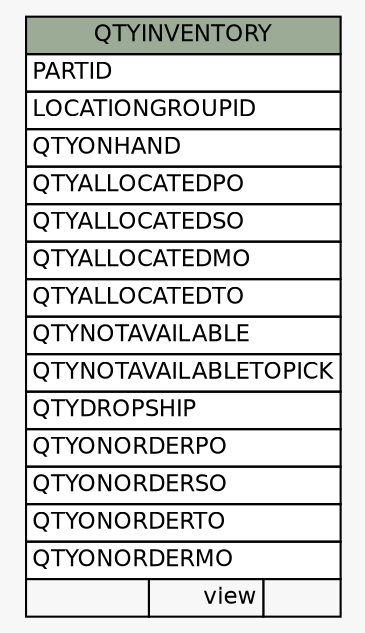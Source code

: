 // dot 2.26.3 on Linux 3.5.0-34-generic
// SchemaSpy rev 590
digraph "QTYINVENTORY" {
  graph [
    rankdir="RL"
    bgcolor="#f7f7f7"
    nodesep="0.18"
    ranksep="0.46"
    fontname="Helvetica"
    fontsize="11"
  ];
  node [
    fontname="Helvetica"
    fontsize="11"
    shape="plaintext"
  ];
  edge [
    arrowsize="0.8"
  ];
  "QTYINVENTORY" [
    label=<
    <TABLE BORDER="0" CELLBORDER="1" CELLSPACING="0" BGCOLOR="#ffffff">
      <TR><TD COLSPAN="3" BGCOLOR="#9bab96" ALIGN="CENTER">QTYINVENTORY</TD></TR>
      <TR><TD PORT="PARTID" COLSPAN="3" ALIGN="LEFT">PARTID</TD></TR>
      <TR><TD PORT="LOCATIONGROUPID" COLSPAN="3" ALIGN="LEFT">LOCATIONGROUPID</TD></TR>
      <TR><TD PORT="QTYONHAND" COLSPAN="3" ALIGN="LEFT">QTYONHAND</TD></TR>
      <TR><TD PORT="QTYALLOCATEDPO" COLSPAN="3" ALIGN="LEFT">QTYALLOCATEDPO</TD></TR>
      <TR><TD PORT="QTYALLOCATEDSO" COLSPAN="3" ALIGN="LEFT">QTYALLOCATEDSO</TD></TR>
      <TR><TD PORT="QTYALLOCATEDMO" COLSPAN="3" ALIGN="LEFT">QTYALLOCATEDMO</TD></TR>
      <TR><TD PORT="QTYALLOCATEDTO" COLSPAN="3" ALIGN="LEFT">QTYALLOCATEDTO</TD></TR>
      <TR><TD PORT="QTYNOTAVAILABLE" COLSPAN="3" ALIGN="LEFT">QTYNOTAVAILABLE</TD></TR>
      <TR><TD PORT="QTYNOTAVAILABLETOPICK" COLSPAN="3" ALIGN="LEFT">QTYNOTAVAILABLETOPICK</TD></TR>
      <TR><TD PORT="QTYDROPSHIP" COLSPAN="3" ALIGN="LEFT">QTYDROPSHIP</TD></TR>
      <TR><TD PORT="QTYONORDERPO" COLSPAN="3" ALIGN="LEFT">QTYONORDERPO</TD></TR>
      <TR><TD PORT="QTYONORDERSO" COLSPAN="3" ALIGN="LEFT">QTYONORDERSO</TD></TR>
      <TR><TD PORT="QTYONORDERTO" COLSPAN="3" ALIGN="LEFT">QTYONORDERTO</TD></TR>
      <TR><TD PORT="QTYONORDERMO" COLSPAN="3" ALIGN="LEFT">QTYONORDERMO</TD></TR>
      <TR><TD ALIGN="LEFT" BGCOLOR="#f7f7f7">  </TD><TD ALIGN="RIGHT" BGCOLOR="#f7f7f7">view</TD><TD ALIGN="RIGHT" BGCOLOR="#f7f7f7">  </TD></TR>
    </TABLE>>
    URL="tables/QTYINVENTORY.html"
    tooltip="QTYINVENTORY"
  ];
}
